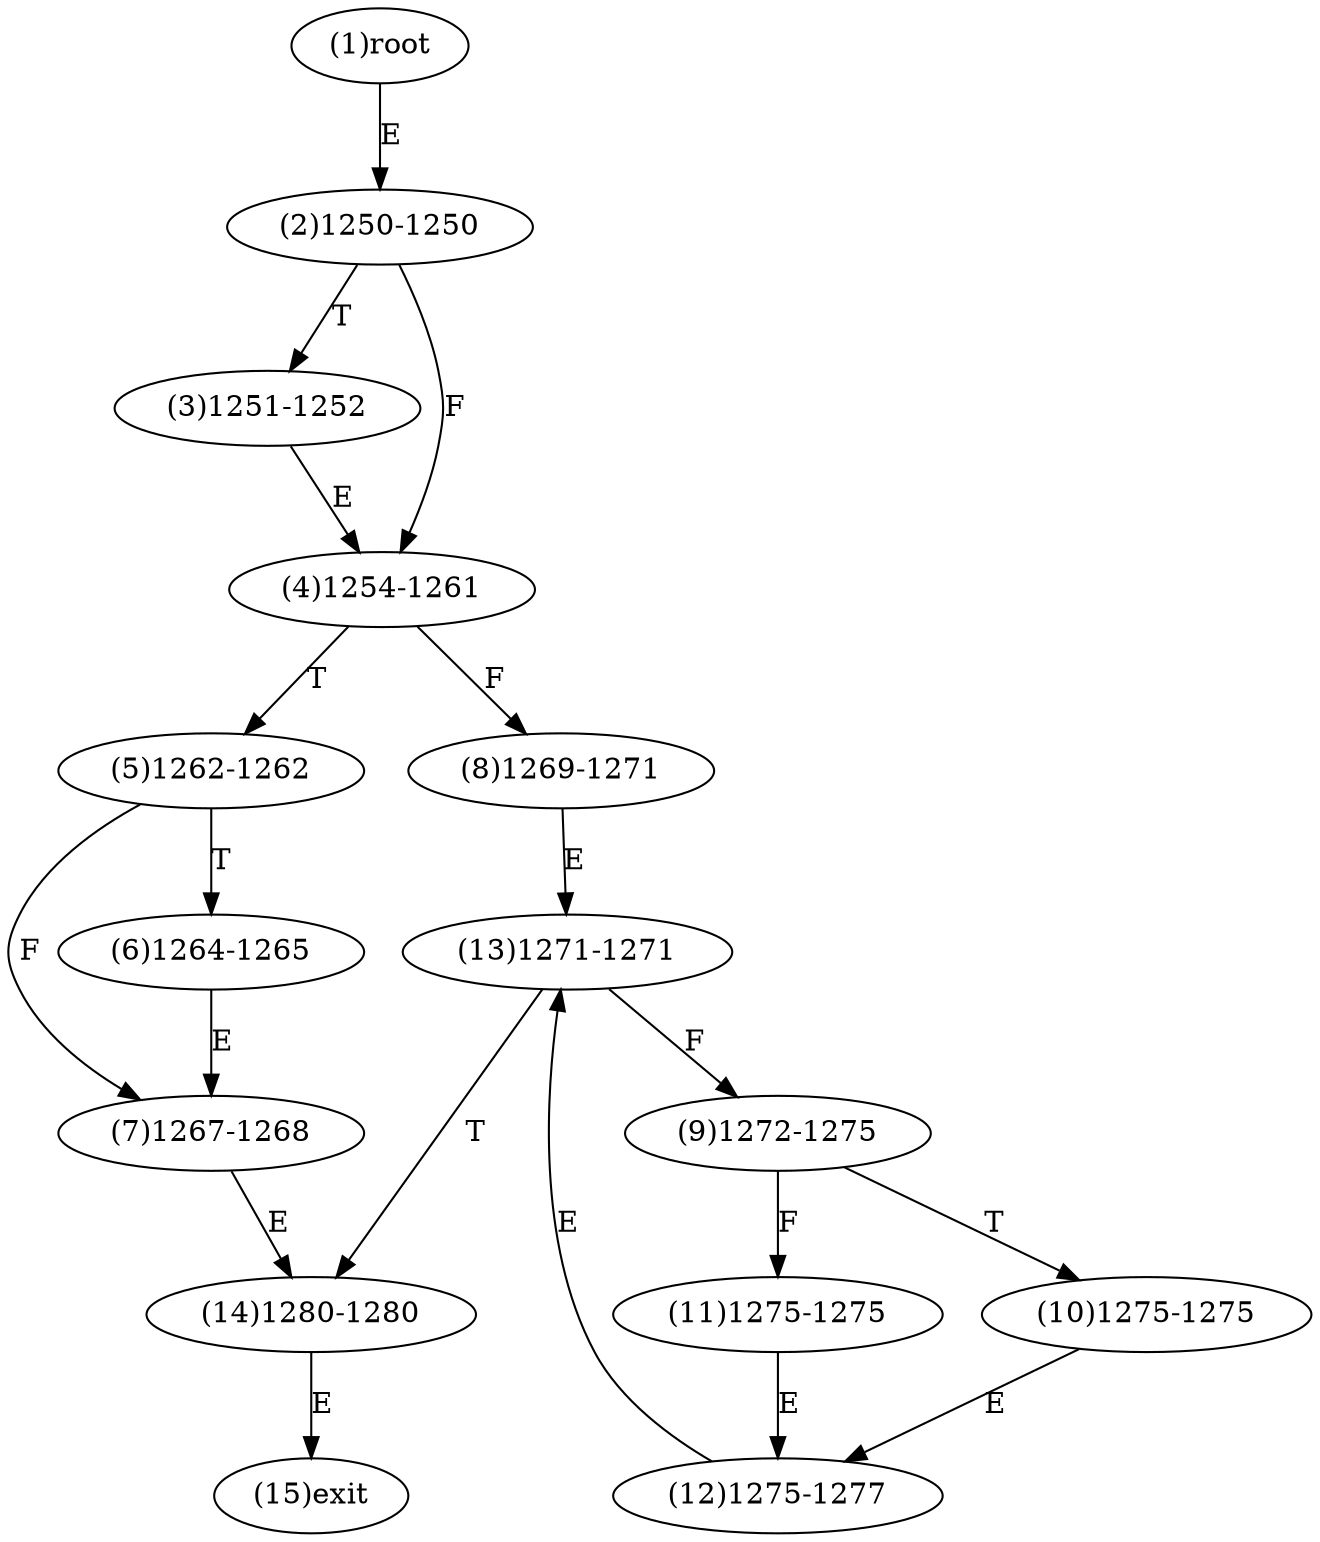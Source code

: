digraph "" { 
1[ label="(1)root"];
2[ label="(2)1250-1250"];
3[ label="(3)1251-1252"];
4[ label="(4)1254-1261"];
5[ label="(5)1262-1262"];
6[ label="(6)1264-1265"];
7[ label="(7)1267-1268"];
8[ label="(8)1269-1271"];
9[ label="(9)1272-1275"];
10[ label="(10)1275-1275"];
11[ label="(11)1275-1275"];
12[ label="(12)1275-1277"];
13[ label="(13)1271-1271"];
14[ label="(14)1280-1280"];
15[ label="(15)exit"];
1->2[ label="E"];
2->4[ label="F"];
2->3[ label="T"];
3->4[ label="E"];
4->8[ label="F"];
4->5[ label="T"];
5->7[ label="F"];
5->6[ label="T"];
6->7[ label="E"];
7->14[ label="E"];
8->13[ label="E"];
9->11[ label="F"];
9->10[ label="T"];
10->12[ label="E"];
11->12[ label="E"];
12->13[ label="E"];
13->9[ label="F"];
13->14[ label="T"];
14->15[ label="E"];
}